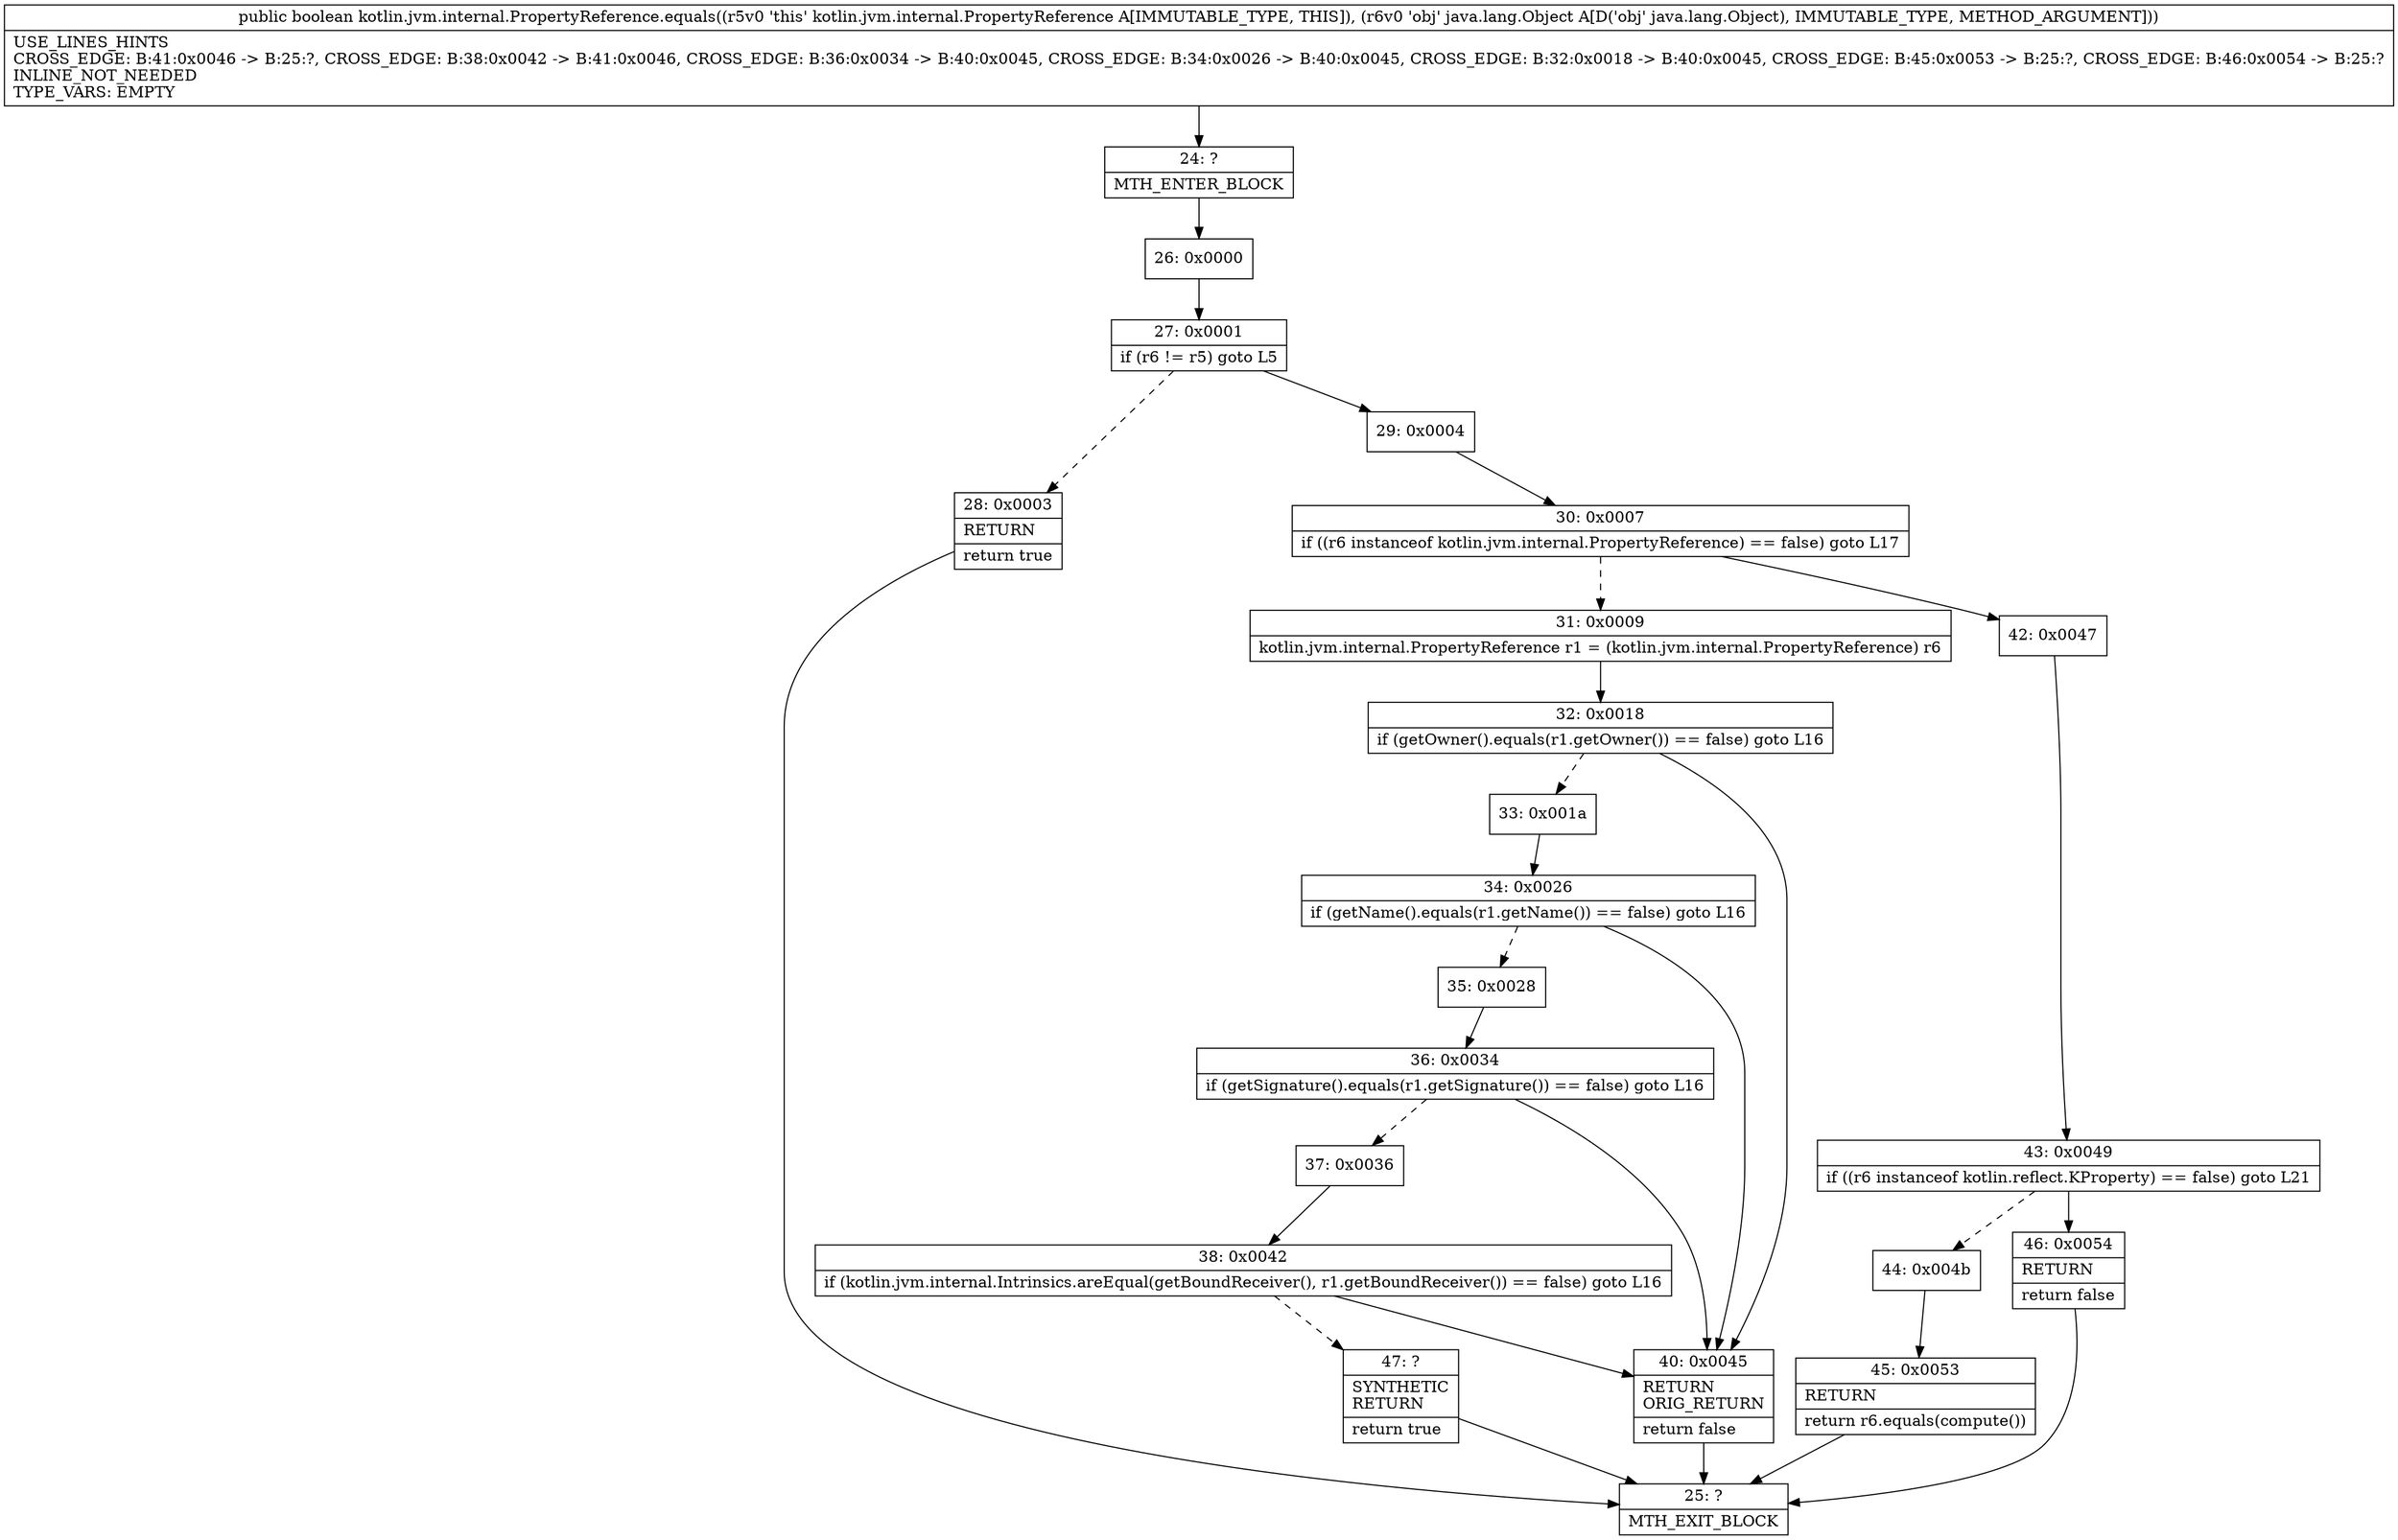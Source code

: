 digraph "CFG forkotlin.jvm.internal.PropertyReference.equals(Ljava\/lang\/Object;)Z" {
Node_24 [shape=record,label="{24\:\ ?|MTH_ENTER_BLOCK\l}"];
Node_26 [shape=record,label="{26\:\ 0x0000}"];
Node_27 [shape=record,label="{27\:\ 0x0001|if (r6 != r5) goto L5\l}"];
Node_28 [shape=record,label="{28\:\ 0x0003|RETURN\l|return true\l}"];
Node_25 [shape=record,label="{25\:\ ?|MTH_EXIT_BLOCK\l}"];
Node_29 [shape=record,label="{29\:\ 0x0004}"];
Node_30 [shape=record,label="{30\:\ 0x0007|if ((r6 instanceof kotlin.jvm.internal.PropertyReference) == false) goto L17\l}"];
Node_31 [shape=record,label="{31\:\ 0x0009|kotlin.jvm.internal.PropertyReference r1 = (kotlin.jvm.internal.PropertyReference) r6\l}"];
Node_32 [shape=record,label="{32\:\ 0x0018|if (getOwner().equals(r1.getOwner()) == false) goto L16\l}"];
Node_33 [shape=record,label="{33\:\ 0x001a}"];
Node_34 [shape=record,label="{34\:\ 0x0026|if (getName().equals(r1.getName()) == false) goto L16\l}"];
Node_35 [shape=record,label="{35\:\ 0x0028}"];
Node_36 [shape=record,label="{36\:\ 0x0034|if (getSignature().equals(r1.getSignature()) == false) goto L16\l}"];
Node_37 [shape=record,label="{37\:\ 0x0036}"];
Node_38 [shape=record,label="{38\:\ 0x0042|if (kotlin.jvm.internal.Intrinsics.areEqual(getBoundReceiver(), r1.getBoundReceiver()) == false) goto L16\l}"];
Node_47 [shape=record,label="{47\:\ ?|SYNTHETIC\lRETURN\l|return true\l}"];
Node_40 [shape=record,label="{40\:\ 0x0045|RETURN\lORIG_RETURN\l|return false\l}"];
Node_42 [shape=record,label="{42\:\ 0x0047}"];
Node_43 [shape=record,label="{43\:\ 0x0049|if ((r6 instanceof kotlin.reflect.KProperty) == false) goto L21\l}"];
Node_44 [shape=record,label="{44\:\ 0x004b}"];
Node_45 [shape=record,label="{45\:\ 0x0053|RETURN\l|return r6.equals(compute())\l}"];
Node_46 [shape=record,label="{46\:\ 0x0054|RETURN\l|return false\l}"];
MethodNode[shape=record,label="{public boolean kotlin.jvm.internal.PropertyReference.equals((r5v0 'this' kotlin.jvm.internal.PropertyReference A[IMMUTABLE_TYPE, THIS]), (r6v0 'obj' java.lang.Object A[D('obj' java.lang.Object), IMMUTABLE_TYPE, METHOD_ARGUMENT]))  | USE_LINES_HINTS\lCROSS_EDGE: B:41:0x0046 \-\> B:25:?, CROSS_EDGE: B:38:0x0042 \-\> B:41:0x0046, CROSS_EDGE: B:36:0x0034 \-\> B:40:0x0045, CROSS_EDGE: B:34:0x0026 \-\> B:40:0x0045, CROSS_EDGE: B:32:0x0018 \-\> B:40:0x0045, CROSS_EDGE: B:45:0x0053 \-\> B:25:?, CROSS_EDGE: B:46:0x0054 \-\> B:25:?\lINLINE_NOT_NEEDED\lTYPE_VARS: EMPTY\l}"];
MethodNode -> Node_24;Node_24 -> Node_26;
Node_26 -> Node_27;
Node_27 -> Node_28[style=dashed];
Node_27 -> Node_29;
Node_28 -> Node_25;
Node_29 -> Node_30;
Node_30 -> Node_31[style=dashed];
Node_30 -> Node_42;
Node_31 -> Node_32;
Node_32 -> Node_33[style=dashed];
Node_32 -> Node_40;
Node_33 -> Node_34;
Node_34 -> Node_35[style=dashed];
Node_34 -> Node_40;
Node_35 -> Node_36;
Node_36 -> Node_37[style=dashed];
Node_36 -> Node_40;
Node_37 -> Node_38;
Node_38 -> Node_40;
Node_38 -> Node_47[style=dashed];
Node_47 -> Node_25;
Node_40 -> Node_25;
Node_42 -> Node_43;
Node_43 -> Node_44[style=dashed];
Node_43 -> Node_46;
Node_44 -> Node_45;
Node_45 -> Node_25;
Node_46 -> Node_25;
}


